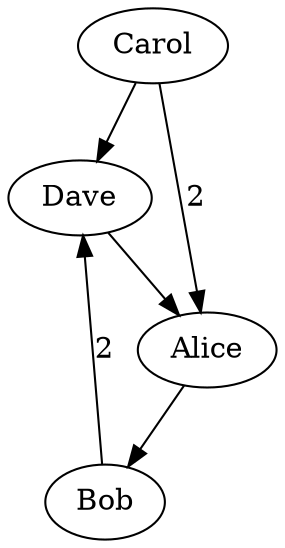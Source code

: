 digraph G {
    3 [label="Dave"];
    2 [label="Carol"];
    1 [label="Bob"];
    0 [label="Alice"];
    3 -> 0;
    2 -> 3;
    2 -> 0 [label="2"];
    1 -> 3 [label="2"];
    0 -> 1;
}
